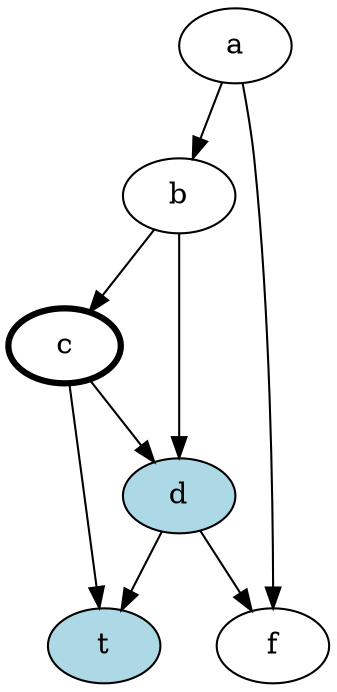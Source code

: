 digraph {
    a -> b;
    a -> f;
    b -> c;
    b -> d;
    c -> t;
    c -> d;
    d -> t;
    d -> f;

    d [style = filled, fillcolor = lightblue];
    t [style = filled, fillcolor = lightblue];
    c [penwidth = 3];
}
